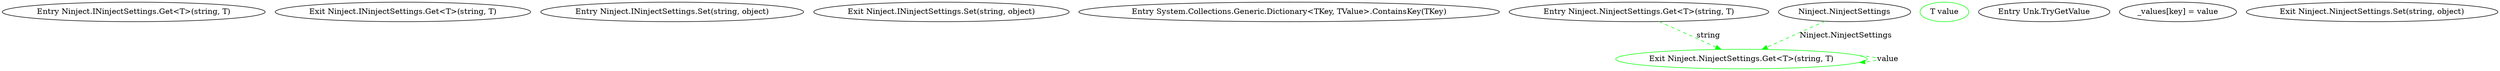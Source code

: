 digraph  {
n0 [cluster="Ninject.INinjectSettings.Get<T>(string, T)", label="Entry Ninject.INinjectSettings.Get<T>(string, T)", span="92-92"];
n1 [cluster="Ninject.INinjectSettings.Get<T>(string, T)", label="Exit Ninject.INinjectSettings.Get<T>(string, T)", span="92-92"];
n2 [cluster="Ninject.INinjectSettings.Set(string, object)", label="Entry Ninject.INinjectSettings.Set(string, object)", span="99-99"];
n3 [cluster="Ninject.INinjectSettings.Set(string, object)", label="Exit Ninject.INinjectSettings.Set(string, object)", span="99-99"];
m0_3 [cluster="System.Collections.Generic.Dictionary<TKey, TValue>.ContainsKey(TKey)", file="NinjectSettings.cs", label="Entry System.Collections.Generic.Dictionary<TKey, TValue>.ContainsKey(TKey)", span="0-0"];
m0_0 [cluster="Ninject.NinjectSettings.Get<T>(string, T)", file="NinjectSettings.cs", label="Entry Ninject.NinjectSettings.Get<T>(string, T)", span="133-133"];
m0_1 [cluster="Ninject.NinjectSettings.Get<T>(string, T)", color=green, community=0, file="NinjectSettings.cs", label="T value", prediction=0, span="135-135"];
m0_2 [cluster="Ninject.NinjectSettings.Get<T>(string, T)", color=green, community=0, file="NinjectSettings.cs", label="Exit Ninject.NinjectSettings.Get<T>(string, T)", prediction=1, span="133-133"];
m0_4 [cluster="Unk.TryGetValue", file="NinjectSettings.cs", label="Entry Unk.TryGetValue", span=""];
m0_5 [cluster="Ninject.NinjectSettings.Set(string, object)", file="NinjectSettings.cs", label="_values[key] = value", span="145-145"];
m0_6 [cluster="Ninject.NinjectSettings.Set(string, object)", file="NinjectSettings.cs", label="Exit Ninject.NinjectSettings.Set(string, object)", span="143-143"];
m0_7 [file="NinjectSettings.cs", label="Ninject.NinjectSettings", span=""];
m0_0 -> m0_2  [color=green, key=1, label=string, style=dashed];
m0_2 -> m0_2  [color=green, key=1, label=value, style=dashed];
m0_7 -> m0_2  [color=green, key=1, label="Ninject.NinjectSettings", style=dashed];
}
